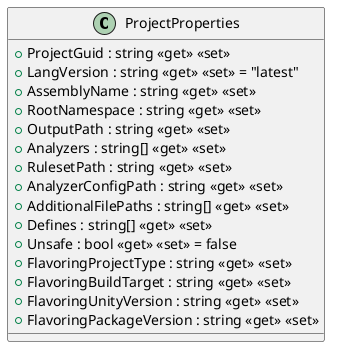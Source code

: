 @startuml
class ProjectProperties {
    + ProjectGuid : string <<get>> <<set>>
    + LangVersion : string <<get>> <<set>> = "latest"
    + AssemblyName : string <<get>> <<set>>
    + RootNamespace : string <<get>> <<set>>
    + OutputPath : string <<get>> <<set>>
    + Analyzers : string[] <<get>> <<set>>
    + RulesetPath : string <<get>> <<set>>
    + AnalyzerConfigPath : string <<get>> <<set>>
    + AdditionalFilePaths : string[] <<get>> <<set>>
    + Defines : string[] <<get>> <<set>>
    + Unsafe : bool <<get>> <<set>> = false
    + FlavoringProjectType : string <<get>> <<set>>
    + FlavoringBuildTarget : string <<get>> <<set>>
    + FlavoringUnityVersion : string <<get>> <<set>>
    + FlavoringPackageVersion : string <<get>> <<set>>
}
@enduml
